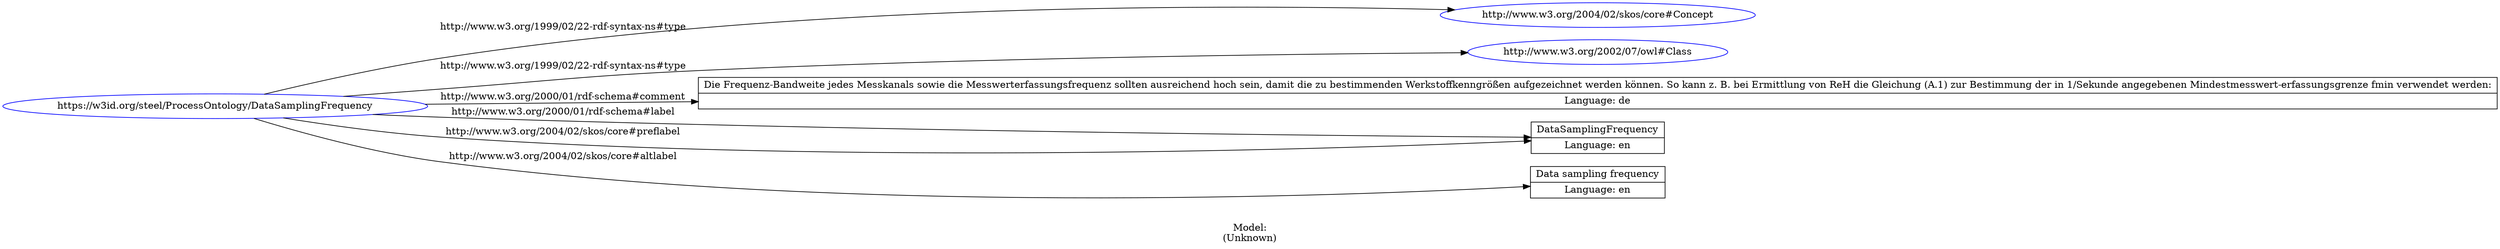 digraph {
	rankdir = LR;
	charset="utf-8";

	"Rhttps://w3id.org/steel/ProcessOntology/DataSamplingFrequency" -> "Rhttp://www.w3.org/2004/02/skos/core#Concept" [ label="http://www.w3.org/1999/02/22-rdf-syntax-ns#type" ];
	"Rhttps://w3id.org/steel/ProcessOntology/DataSamplingFrequency" -> "Rhttp://www.w3.org/2002/07/owl#Class" [ label="http://www.w3.org/1999/02/22-rdf-syntax-ns#type" ];
	"Rhttps://w3id.org/steel/ProcessOntology/DataSamplingFrequency" -> "LDie Frequenz-Bandweite jedes Messkanals sowie die Messwerterfassungsfrequenz sollten ausreichend hoch sein, damit die zu bestimmenden Werkstoffkenngrößen aufgezeichnet werden können. So kann z. B. bei Ermittlung von ReH die Gleichung (A.1) zur Bestimmung der in 1/Sekunde angegebenen Mindestmesswert-erfassungsgrenze fmin verwendet werden:|Language: de" [ label="http://www.w3.org/2000/01/rdf-schema#comment" ];
	"Rhttps://w3id.org/steel/ProcessOntology/DataSamplingFrequency" -> "LDataSamplingFrequency|Language: en" [ label="http://www.w3.org/2000/01/rdf-schema#label" ];
	"Rhttps://w3id.org/steel/ProcessOntology/DataSamplingFrequency" -> "LData sampling frequency|Language: en" [ label="http://www.w3.org/2004/02/skos/core#altlabel" ];
	"Rhttps://w3id.org/steel/ProcessOntology/DataSamplingFrequency" -> "LDataSamplingFrequency|Language: en" [ label="http://www.w3.org/2004/02/skos/core#preflabel" ];

	// Resources
	"Rhttps://w3id.org/steel/ProcessOntology/DataSamplingFrequency" [ label="https://w3id.org/steel/ProcessOntology/DataSamplingFrequency", shape = ellipse, color = blue ];
	"Rhttp://www.w3.org/2004/02/skos/core#Concept" [ label="http://www.w3.org/2004/02/skos/core#Concept", shape = ellipse, color = blue ];
	"Rhttp://www.w3.org/2002/07/owl#Class" [ label="http://www.w3.org/2002/07/owl#Class", shape = ellipse, color = blue ];

	// Anonymous nodes

	// Literals
	"LDie Frequenz-Bandweite jedes Messkanals sowie die Messwerterfassungsfrequenz sollten ausreichend hoch sein, damit die zu bestimmenden Werkstoffkenngrößen aufgezeichnet werden können. So kann z. B. bei Ermittlung von ReH die Gleichung (A.1) zur Bestimmung der in 1/Sekunde angegebenen Mindestmesswert-erfassungsgrenze fmin verwendet werden:|Language: de" [ label="Die Frequenz-Bandweite jedes Messkanals sowie die Messwerterfassungsfrequenz sollten ausreichend hoch sein, damit die zu bestimmenden Werkstoffkenngrößen aufgezeichnet werden können. So kann z. B. bei Ermittlung von ReH die Gleichung (A.1) zur Bestimmung der in 1/Sekunde angegebenen Mindestmesswert-erfassungsgrenze fmin verwendet werden:|Language: de", shape = record ];
	"LDataSamplingFrequency|Language: en" [ label="DataSamplingFrequency|Language: en", shape = record ];
	"LData sampling frequency|Language: en" [ label="Data sampling frequency|Language: en", shape = record ];

	label="\n\nModel:\n(Unknown)";
}
